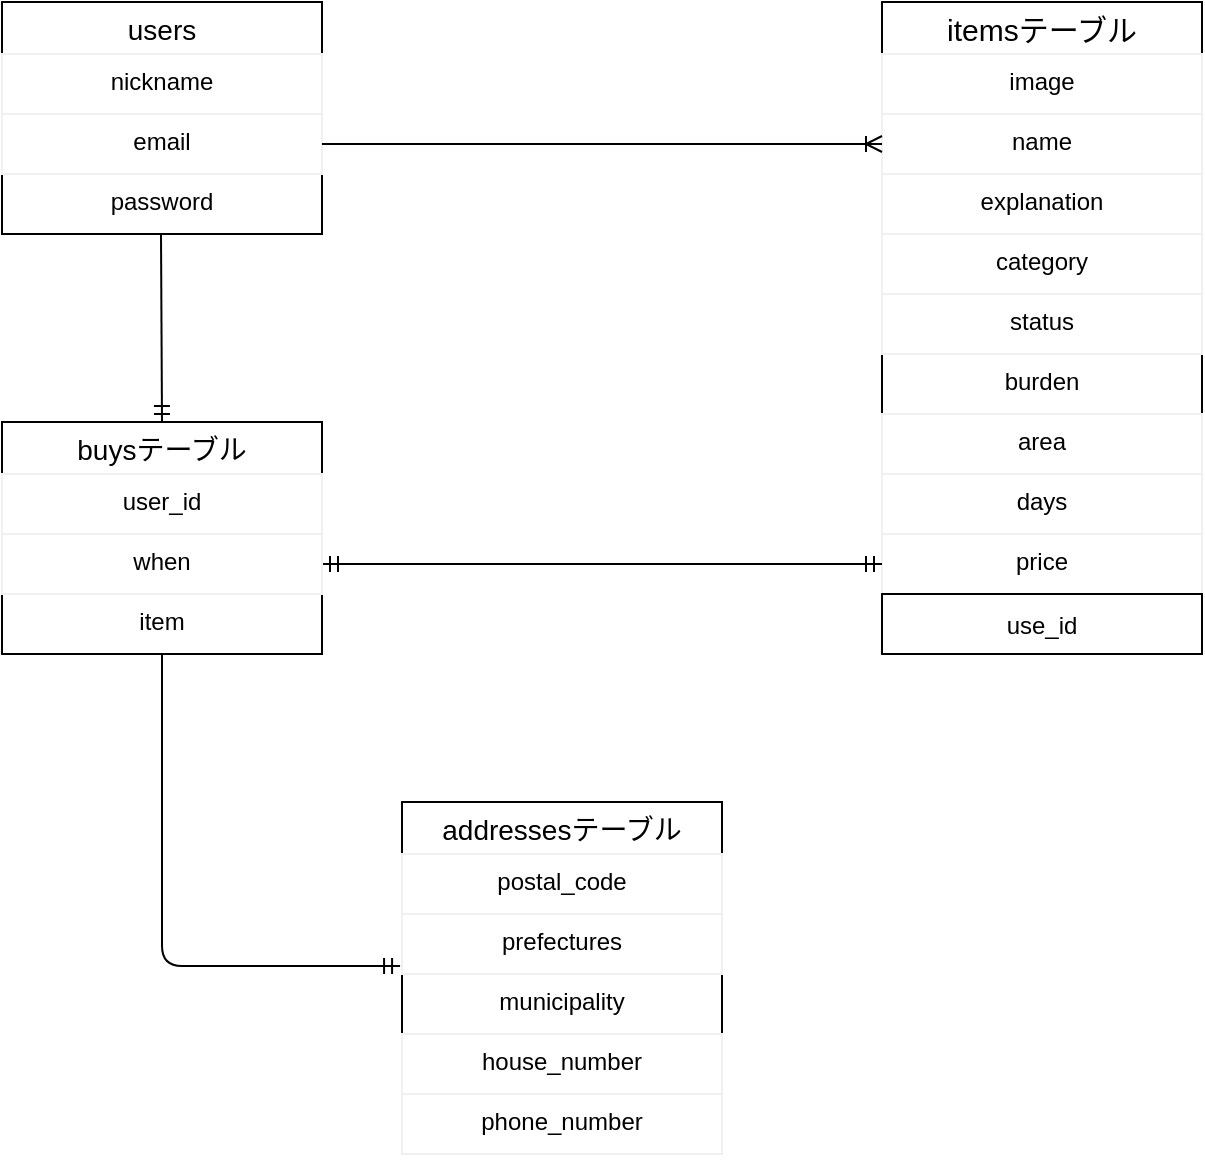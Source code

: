 <mxfile version="13.6.5">
    <diagram id="5xwp4J-kKHKyFTSEUOEZ" name="ページ1">
        <mxGraphModel dx="956" dy="785" grid="1" gridSize="10" guides="1" tooltips="1" connect="1" arrows="1" fold="1" page="1" pageScale="1" pageWidth="827" pageHeight="1169" math="0" shadow="0">
            <root>
                <mxCell id="0"/>
                <mxCell id="1" parent="0"/>
                <mxCell id="23" value="itemsテーブル" style="swimlane;fontStyle=0;childLayout=stackLayout;horizontal=1;startSize=26;horizontalStack=0;resizeParent=1;resizeParentMax=0;resizeLast=0;collapsible=1;marginBottom=0;align=center;fontSize=15;" parent="1" vertex="1">
                    <mxGeometry x="560" y="160" width="160" height="206" as="geometry">
                        <mxRectangle x="560" y="160" width="70" height="26" as="alternateBounds"/>
                    </mxGeometry>
                </mxCell>
                <mxCell id="24" value="image" style="text;fillColor=none;spacingLeft=4;spacingRight=4;overflow=hidden;rotatable=0;points=[[0,0.5],[1,0.5]];portConstraint=eastwest;fontSize=12;strokeColor=#f0f0f0;align=center;" parent="23" vertex="1">
                    <mxGeometry y="26" width="160" height="30" as="geometry"/>
                </mxCell>
                <mxCell id="25" value="name" style="text;fillColor=none;spacingLeft=4;spacingRight=4;overflow=hidden;rotatable=0;points=[[0,0.5],[1,0.5]];portConstraint=eastwest;fontSize=12;strokeColor=#f0f0f0;align=center;" parent="23" vertex="1">
                    <mxGeometry y="56" width="160" height="30" as="geometry"/>
                </mxCell>
                <mxCell id="26" value="explanation" style="text;fillColor=none;spacingLeft=4;spacingRight=4;overflow=hidden;rotatable=0;points=[[0,0.5],[1,0.5]];portConstraint=eastwest;fontSize=12;strokeColor=#f0f0f0;align=center;" parent="23" vertex="1">
                    <mxGeometry y="86" width="160" height="30" as="geometry"/>
                </mxCell>
                <mxCell id="40" value="category" style="text;fillColor=none;spacingLeft=4;spacingRight=4;overflow=hidden;rotatable=0;points=[[0,0.5],[1,0.5]];portConstraint=eastwest;fontSize=12;strokeColor=#f0f0f0;align=center;" parent="23" vertex="1">
                    <mxGeometry y="116" width="160" height="30" as="geometry"/>
                </mxCell>
                <mxCell id="41" value="status" style="text;fillColor=none;spacingLeft=4;spacingRight=4;overflow=hidden;rotatable=0;points=[[0,0.5],[1,0.5]];portConstraint=eastwest;fontSize=12;strokeColor=#f0f0f0;align=center;" parent="23" vertex="1">
                    <mxGeometry y="146" width="160" height="30" as="geometry"/>
                </mxCell>
                <mxCell id="42" value="burden" style="text;strokeColor=none;fillColor=none;spacingLeft=4;spacingRight=4;overflow=hidden;rotatable=0;points=[[0,0.5],[1,0.5]];portConstraint=eastwest;fontSize=12;align=center;" parent="23" vertex="1">
                    <mxGeometry y="176" width="160" height="30" as="geometry"/>
                </mxCell>
                <mxCell id="19" value="users" style="swimlane;fontStyle=0;childLayout=stackLayout;horizontal=1;startSize=26;horizontalStack=0;resizeParent=1;resizeParentMax=0;resizeLast=0;collapsible=1;marginBottom=0;align=center;fontSize=14;" parent="1" vertex="1">
                    <mxGeometry x="120" y="160" width="160" height="116" as="geometry"/>
                </mxCell>
                <mxCell id="20" value="nickname" style="text;fillColor=none;spacingLeft=4;spacingRight=4;overflow=hidden;rotatable=0;points=[[0,0.5],[1,0.5]];portConstraint=eastwest;fontSize=12;align=center;strokeColor=#f0f0f0;" parent="19" vertex="1">
                    <mxGeometry y="26" width="160" height="30" as="geometry"/>
                </mxCell>
                <mxCell id="21" value="email" style="text;fillColor=none;spacingLeft=4;spacingRight=4;overflow=hidden;rotatable=0;points=[[0,0.5],[1,0.5]];portConstraint=eastwest;fontSize=12;align=center;strokeColor=#f0f0f0;" parent="19" vertex="1">
                    <mxGeometry y="56" width="160" height="30" as="geometry"/>
                </mxCell>
                <mxCell id="22" value="password" style="text;strokeColor=none;fillColor=none;spacingLeft=4;spacingRight=4;overflow=hidden;rotatable=0;points=[[0,0.5],[1,0.5]];portConstraint=eastwest;fontSize=12;align=center;" parent="19" vertex="1">
                    <mxGeometry y="86" width="160" height="30" as="geometry"/>
                </mxCell>
                <mxCell id="34" value="" style="edgeStyle=entityRelationEdgeStyle;fontSize=12;html=1;endArrow=ERoneToMany;entryX=0;entryY=0.5;entryDx=0;entryDy=0;exitX=1;exitY=0.5;exitDx=0;exitDy=0;" parent="1" source="21" target="25" edge="1">
                    <mxGeometry width="100" height="100" relative="1" as="geometry">
                        <mxPoint x="290" y="230" as="sourcePoint"/>
                        <mxPoint x="540" y="350" as="targetPoint"/>
                    </mxGeometry>
                </mxCell>
                <mxCell id="45" value="area" style="text;fillColor=none;spacingLeft=4;spacingRight=4;overflow=hidden;rotatable=0;points=[[0,0.5],[1,0.5]];portConstraint=eastwest;fontSize=12;strokeColor=#f0f0f0;align=center;" parent="1" vertex="1">
                    <mxGeometry x="560" y="366" width="160" height="30" as="geometry"/>
                </mxCell>
                <mxCell id="46" value="days" style="text;fillColor=none;spacingLeft=4;spacingRight=4;overflow=hidden;rotatable=0;points=[[0,0.5],[1,0.5]];portConstraint=eastwest;fontSize=12;strokeColor=#f0f0f0;align=center;" parent="1" vertex="1">
                    <mxGeometry x="560" y="396" width="160" height="30" as="geometry"/>
                </mxCell>
                <mxCell id="44" value="price" style="text;fillColor=none;spacingLeft=4;spacingRight=4;overflow=hidden;rotatable=0;points=[[0,0.5],[1,0.5]];portConstraint=eastwest;fontSize=12;strokeColor=#f0f0f0;align=center;" parent="1" vertex="1">
                    <mxGeometry x="560" y="426" width="160" height="30" as="geometry"/>
                </mxCell>
                <mxCell id="50" value="" style="shape=partialRectangle;fillColor=none;align=center;verticalAlign=middle;spacingLeft=34;rotatable=0;points=[[0,0.5],[1,0.5]];portConstraint=eastwest;dropTarget=0;" parent="1" vertex="1">
                    <mxGeometry x="560" y="456" width="160" height="30" as="geometry"/>
                </mxCell>
                <mxCell id="51" value="use_id" style="shape=partialRectangle;top=0;left=0;bottom=0;fillColor=none;stokeWidth=1;dashed=1;align=center;verticalAlign=middle;spacingLeft=4;spacingRight=4;overflow=hidden;rotatable=0;points=[];portConstraint=eastwest;part=1;" parent="50" vertex="1" connectable="0">
                    <mxGeometry width="160" height="30" as="geometry"/>
                </mxCell>
                <mxCell id="28" value="addressesテーブル" style="swimlane;fontStyle=0;childLayout=stackLayout;horizontal=1;startSize=26;horizontalStack=0;resizeParent=1;resizeParentMax=0;resizeLast=0;collapsible=1;marginBottom=0;align=center;fontSize=14;" parent="1" vertex="1">
                    <mxGeometry x="320" y="560" width="160" height="176" as="geometry"/>
                </mxCell>
                <mxCell id="29" value="postal_code" style="text;fillColor=none;spacingLeft=4;spacingRight=4;overflow=hidden;rotatable=0;points=[[0,0.5],[1,0.5]];portConstraint=eastwest;fontSize=12;align=center;strokeColor=#f0f0f0;" parent="28" vertex="1">
                    <mxGeometry y="26" width="160" height="30" as="geometry"/>
                </mxCell>
                <mxCell id="30" value="prefectures" style="text;fillColor=none;spacingLeft=4;spacingRight=4;overflow=hidden;rotatable=0;points=[[0,0.5],[1,0.5]];portConstraint=eastwest;fontSize=12;align=center;strokeColor=#f0f0f0;" parent="28" vertex="1">
                    <mxGeometry y="56" width="160" height="30" as="geometry"/>
                </mxCell>
                <mxCell id="31" value="municipality" style="text;strokeColor=none;fillColor=none;spacingLeft=4;spacingRight=4;overflow=hidden;rotatable=0;points=[[0,0.5],[1,0.5]];portConstraint=eastwest;fontSize=12;align=center;" parent="28" vertex="1">
                    <mxGeometry y="86" width="160" height="30" as="geometry"/>
                </mxCell>
                <mxCell id="52" value="house_number" style="text;fillColor=none;spacingLeft=4;spacingRight=4;overflow=hidden;rotatable=0;points=[[0,0.5],[1,0.5]];portConstraint=eastwest;fontSize=12;align=center;strokeColor=#f0f0f0;" parent="28" vertex="1">
                    <mxGeometry y="116" width="160" height="30" as="geometry"/>
                </mxCell>
                <mxCell id="53" value="phone_number" style="text;fillColor=none;spacingLeft=4;spacingRight=4;overflow=hidden;rotatable=0;points=[[0,0.5],[1,0.5]];portConstraint=eastwest;fontSize=12;align=center;strokeColor=#f0f0f0;" parent="28" vertex="1">
                    <mxGeometry y="146" width="160" height="30" as="geometry"/>
                </mxCell>
                <mxCell id="55" value="" style="fontSize=12;html=1;endArrow=ERmandOne;startArrow=ERmandOne;entryX=0;entryY=0.5;entryDx=0;entryDy=0;exitX=1;exitY=0.5;exitDx=0;exitDy=0;" edge="1" parent="1" source="17" target="44">
                    <mxGeometry width="100" height="100" relative="1" as="geometry">
                        <mxPoint x="440" y="450" as="sourcePoint"/>
                        <mxPoint x="540" y="350" as="targetPoint"/>
                    </mxGeometry>
                </mxCell>
                <mxCell id="15" value="buysテーブル" style="swimlane;fontStyle=0;childLayout=stackLayout;horizontal=1;startSize=26;horizontalStack=0;resizeParent=1;resizeParentMax=0;resizeLast=0;collapsible=1;marginBottom=0;align=center;fontSize=14;" parent="1" vertex="1">
                    <mxGeometry x="120" y="370" width="160" height="116" as="geometry"/>
                </mxCell>
                <mxCell id="16" value="user_id" style="text;fillColor=none;spacingLeft=4;spacingRight=4;overflow=hidden;rotatable=0;points=[[0,0.5],[1,0.5]];portConstraint=eastwest;fontSize=12;strokeColor=#f0f0f0;align=center;" parent="15" vertex="1">
                    <mxGeometry y="26" width="160" height="30" as="geometry"/>
                </mxCell>
                <mxCell id="17" value="when" style="text;fillColor=none;spacingLeft=4;spacingRight=4;overflow=hidden;rotatable=0;points=[[0,0.5],[1,0.5]];portConstraint=eastwest;fontSize=12;strokeColor=#f0f0f0;align=center;" parent="15" vertex="1">
                    <mxGeometry y="56" width="160" height="30" as="geometry"/>
                </mxCell>
                <mxCell id="18" value="item" style="text;strokeColor=none;fillColor=none;spacingLeft=4;spacingRight=4;overflow=hidden;rotatable=0;points=[[0,0.5],[1,0.5]];portConstraint=eastwest;fontSize=12;align=center;" parent="15" vertex="1">
                    <mxGeometry y="86" width="160" height="30" as="geometry"/>
                </mxCell>
                <mxCell id="56" value="" style="fontSize=12;html=1;endArrow=ERmandOne;" edge="1" parent="1">
                    <mxGeometry width="100" height="100" relative="1" as="geometry">
                        <mxPoint x="199.5" y="276" as="sourcePoint"/>
                        <mxPoint x="200" y="370" as="targetPoint"/>
                    </mxGeometry>
                </mxCell>
                <mxCell id="57" style="edgeStyle=none;rounded=0;orthogonalLoop=1;jettySize=auto;html=1;entryX=0.5;entryY=0;entryDx=0;entryDy=0;fontSize=30;" edge="1" parent="1" source="15" target="15">
                    <mxGeometry relative="1" as="geometry"/>
                </mxCell>
                <mxCell id="59" value="" style="fontSize=12;html=1;endArrow=ERmandOne;entryX=-0.006;entryY=0.867;entryDx=0;entryDy=0;entryPerimeter=0;exitX=0.5;exitY=1;exitDx=0;exitDy=0;exitPerimeter=0;" edge="1" parent="1" source="18" target="30">
                    <mxGeometry width="100" height="100" relative="1" as="geometry">
                        <mxPoint x="200" y="500" as="sourcePoint"/>
                        <mxPoint x="200" y="770" as="targetPoint"/>
                        <Array as="points">
                            <mxPoint x="200" y="642"/>
                        </Array>
                    </mxGeometry>
                </mxCell>
            </root>
        </mxGraphModel>
    </diagram>
</mxfile>